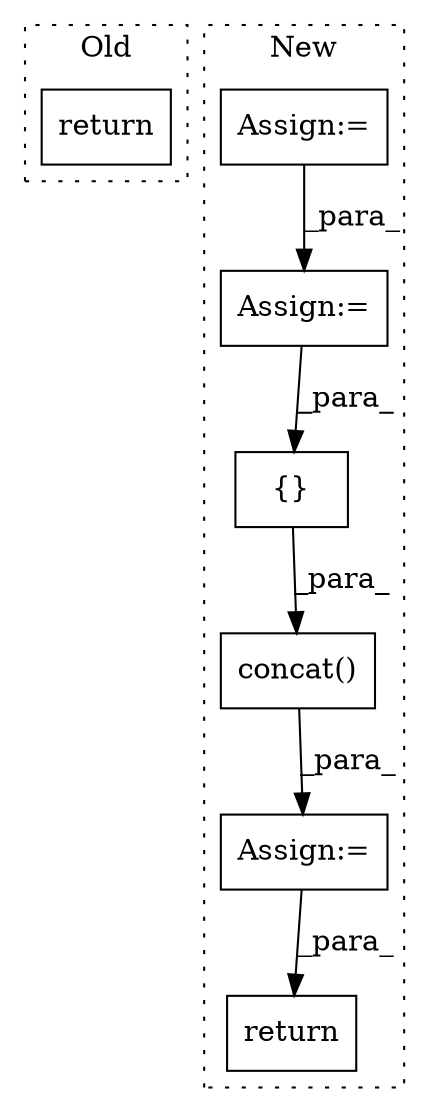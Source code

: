 digraph G {
subgraph cluster0 {
1 [label="return" a="93" s="10590" l="7" shape="box"];
label = "Old";
style="dotted";
}
subgraph cluster1 {
2 [label="concat()" a="75" s="9205,9301" l="23,31" shape="box"];
3 [label="Assign:=" a="68" s="9202" l="3" shape="box"];
4 [label="{}" a="59" s="9228,9300" l="1,0" shape="box"];
5 [label="return" a="93" s="9341" l="7" shape="box"];
6 [label="Assign:=" a="68" s="8728" l="3" shape="box"];
7 [label="Assign:=" a="68" s="9065" l="3" shape="box"];
label = "New";
style="dotted";
}
2 -> 3 [label="_para_"];
3 -> 5 [label="_para_"];
4 -> 2 [label="_para_"];
6 -> 7 [label="_para_"];
7 -> 4 [label="_para_"];
}